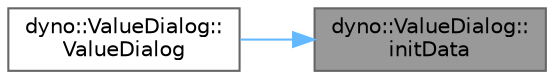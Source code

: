 digraph "dyno::ValueDialog::initData"
{
 // LATEX_PDF_SIZE
  bgcolor="transparent";
  edge [fontname=Helvetica,fontsize=10,labelfontname=Helvetica,labelfontsize=10];
  node [fontname=Helvetica,fontsize=10,shape=box,height=0.2,width=0.4];
  rankdir="RL";
  Node1 [id="Node000001",label="dyno::ValueDialog::\linitData",height=0.2,width=0.4,color="gray40", fillcolor="grey60", style="filled", fontcolor="black",tooltip=" "];
  Node1 -> Node2 [id="edge1_Node000001_Node000002",dir="back",color="steelblue1",style="solid",tooltip=" "];
  Node2 [id="Node000002",label="dyno::ValueDialog::\lValueDialog",height=0.2,width=0.4,color="grey40", fillcolor="white", style="filled",URL="$classdyno_1_1_value_dialog.html#a633b78dcc55867f65ffa8282cdbd905d",tooltip=" "];
}
